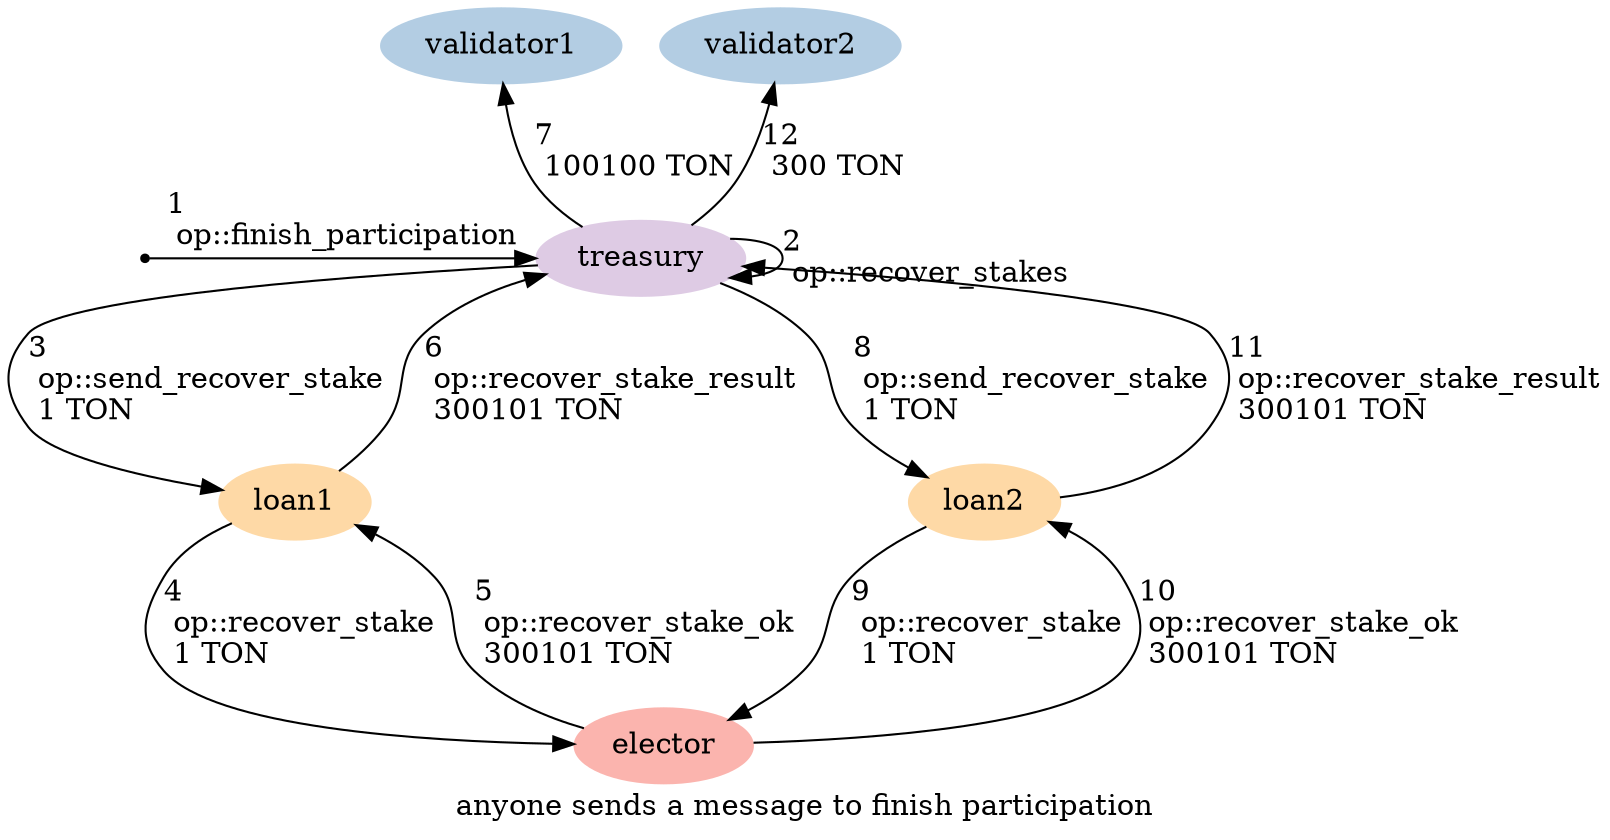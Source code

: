 digraph {
    label="anyone sends a message to finish participation"
    node [ colorscheme=pastel19 style=filled ]

    /* Entities */
    external [ shape=point ]
    treasury [ color=4 ]
    loan1, loan2 [ color=5 ]
    elector [ color=1 ]
    validator1, validator2 [ color=2 ]

    /* Relationships */
    external -> treasury [ label="1\l op::finish_participation\l" ]
    treasury -> treasury [ label="2\l op::recover_stakes\l" ]
    treasury -> loan1 [ label="3\l op::send_recover_stake\l 1 TON\l" ]
    loan1 -> elector [ label="4\l op::recover_stake\l 1 TON\l" ]
    elector -> loan1 [ label="5\l op::recover_stake_ok\l 300101 TON\l" ]
    loan1 -> treasury [ label="6\l op::recover_stake_result\l 300101 TON\l" ]
    treasury -> validator1 [ label="7\l 100100 TON\l" ]
    treasury -> loan2 [ label="8\l op::send_recover_stake\l 1 TON\l" ]
    loan2 -> elector [ label="9\l op::recover_stake\l 1 TON\l" ]
    elector -> loan2 [ label="10\l op::recover_stake_ok\l 300101 TON\l" ]
    loan2 -> treasury [ label="11\l op::recover_stake_result\l 300101 TON\l"]
    treasury -> validator2 [ label="12\l 300 TON\l" ]

    /* Ranks */
    { rank=min validator1 validator2 }
    { rank=same external treasury }
    { rank=max elector }
}

